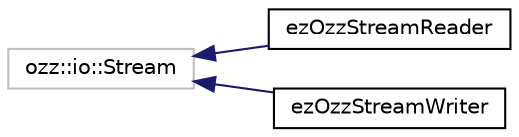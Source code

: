 digraph "Graphical Class Hierarchy"
{
 // LATEX_PDF_SIZE
  edge [fontname="Helvetica",fontsize="10",labelfontname="Helvetica",labelfontsize="10"];
  node [fontname="Helvetica",fontsize="10",shape=record];
  rankdir="LR";
  Node4182 [label="ozz::io::Stream",height=0.2,width=0.4,color="grey75", fillcolor="white", style="filled",tooltip=" "];
  Node4182 -> Node0 [dir="back",color="midnightblue",fontsize="10",style="solid",fontname="Helvetica"];
  Node0 [label="ezOzzStreamReader",height=0.2,width=0.4,color="black", fillcolor="white", style="filled",URL="$de/dd7/classez_ozz_stream_reader.htm",tooltip="Implements the ozz::io::Stream interface for reading. The data has to be present in an ezOzzArchiveDa..."];
  Node4182 -> Node4184 [dir="back",color="midnightblue",fontsize="10",style="solid",fontname="Helvetica"];
  Node4184 [label="ezOzzStreamWriter",height=0.2,width=0.4,color="black", fillcolor="white", style="filled",URL="$d6/d5d/classez_ozz_stream_writer.htm",tooltip="Implements the ozz::io::Stream interface for writing. The data is gathered in an ezOzzArchiveData obj..."];
}
